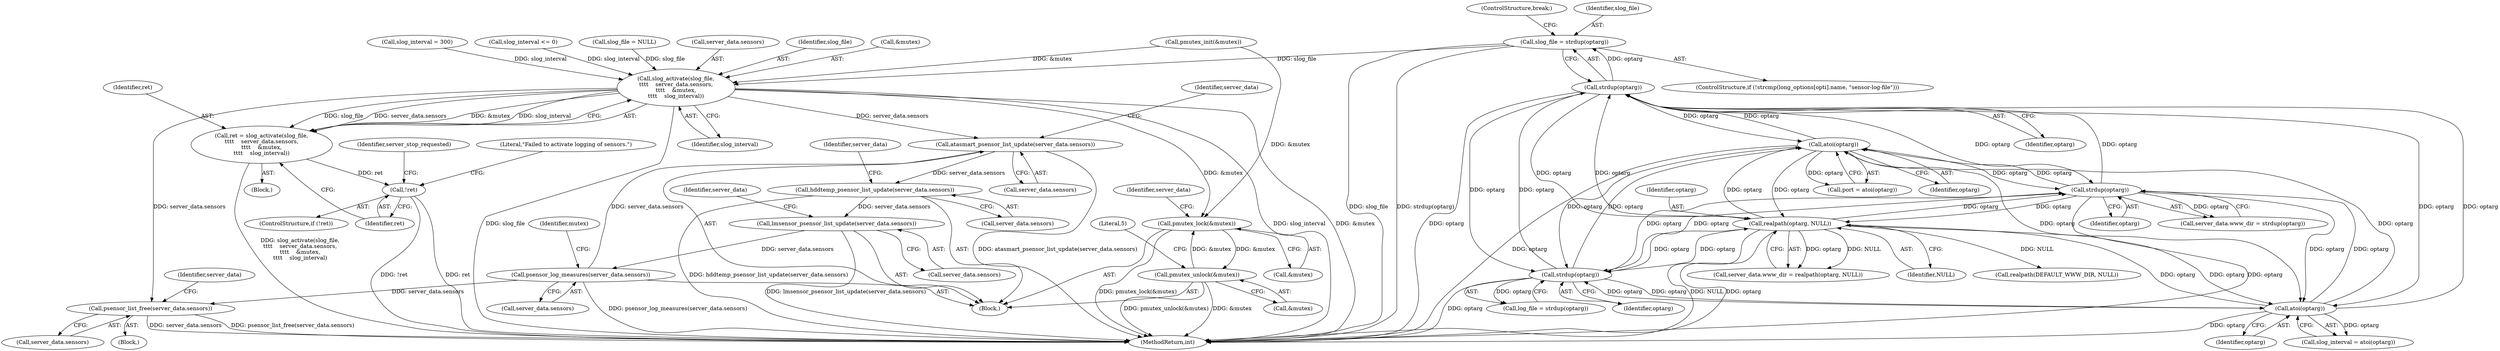 digraph "0_wpitchoune_8b10426dcc0246c1712a99460dd470dcb1cc4d9c_0@API" {
"1000227" [label="(Call,slog_file = strdup(optarg))"];
"1000229" [label="(Call,strdup(optarg))"];
"1000186" [label="(Call,atoi(optarg))"];
"1000178" [label="(Call,strdup(optarg))"];
"1000201" [label="(Call,realpath(optarg, NULL))"];
"1000214" [label="(Call,strdup(optarg))"];
"1000243" [label="(Call,atoi(optarg))"];
"1000356" [label="(Call,slog_activate(slog_file,\n\t\t\t\t    server_data.sensors,\n\t\t\t\t    &mutex,\n\t\t\t\t    slog_interval))"];
"1000354" [label="(Call,ret = slog_activate(slog_file,\n\t\t\t\t    server_data.sensors,\n\t\t\t\t    &mutex,\n\t\t\t\t    slog_interval))"];
"1000365" [label="(Call,!ret)"];
"1000374" [label="(Call,pmutex_lock(&mutex))"];
"1000402" [label="(Call,pmutex_unlock(&mutex))"];
"1000386" [label="(Call,atasmart_psensor_list_update(server_data.sensors))"];
"1000390" [label="(Call,hddtemp_psensor_list_update(server_data.sensors))"];
"1000394" [label="(Call,lmsensor_psensor_list_update(server_data.sensors))"];
"1000398" [label="(Call,psensor_log_measures(server_data.sensors))"];
"1000410" [label="(Call,psensor_list_free(server_data.sensors))"];
"1000197" [label="(Call,server_data.www_dir = realpath(optarg, NULL))"];
"1000348" [label="(Call,slog_interval <= 0)"];
"1000387" [label="(Call,server_data.sensors)"];
"1000355" [label="(Identifier,ret)"];
"1000243" [label="(Call,atoi(optarg))"];
"1000374" [label="(Call,pmutex_lock(&mutex))"];
"1000186" [label="(Call,atoi(optarg))"];
"1000392" [label="(Identifier,server_data)"];
"1000411" [label="(Call,server_data.sensors)"];
"1000212" [label="(Call,log_file = strdup(optarg))"];
"1000398" [label="(Call,psensor_log_measures(server_data.sensors))"];
"1000386" [label="(Call,atasmart_psensor_list_update(server_data.sensors))"];
"1000372" [label="(Identifier,server_stop_requested)"];
"1000215" [label="(Identifier,optarg)"];
"1000416" [label="(Identifier,server_data)"];
"1000373" [label="(Block,)"];
"1000284" [label="(Call,pmutex_init(&mutex))"];
"1000380" [label="(Identifier,server_data)"];
"1000104" [label="(Block,)"];
"1000432" [label="(MethodReturn,int)"];
"1000184" [label="(Call,port = atoi(optarg))"];
"1000142" [label="(Call,slog_file = NULL)"];
"1000369" [label="(Literal,\"Failed to activate logging of sensors.\")"];
"1000406" [label="(Literal,5)"];
"1000214" [label="(Call,strdup(optarg))"];
"1000390" [label="(Call,hddtemp_psensor_list_update(server_data.sensors))"];
"1000203" [label="(Identifier,NULL)"];
"1000354" [label="(Call,ret = slog_activate(slog_file,\n\t\t\t\t    server_data.sensors,\n\t\t\t\t    &mutex,\n\t\t\t\t    slog_interval))"];
"1000346" [label="(Block,)"];
"1000391" [label="(Call,server_data.sensors)"];
"1000230" [label="(Identifier,optarg)"];
"1000299" [label="(Call,realpath(DEFAULT_WWW_DIR, NULL))"];
"1000245" [label="(ControlStructure,break;)"];
"1000375" [label="(Call,&mutex)"];
"1000178" [label="(Call,strdup(optarg))"];
"1000229" [label="(Call,strdup(optarg))"];
"1000410" [label="(Call,psensor_list_free(server_data.sensors))"];
"1000402" [label="(Call,pmutex_unlock(&mutex))"];
"1000396" [label="(Identifier,server_data)"];
"1000404" [label="(Identifier,mutex)"];
"1000187" [label="(Identifier,optarg)"];
"1000228" [label="(Identifier,slog_file)"];
"1000202" [label="(Identifier,optarg)"];
"1000241" [label="(Call,slog_interval = atoi(optarg))"];
"1000244" [label="(Identifier,optarg)"];
"1000400" [label="(Identifier,server_data)"];
"1000399" [label="(Call,server_data.sensors)"];
"1000201" [label="(Call,realpath(optarg, NULL))"];
"1000179" [label="(Identifier,optarg)"];
"1000358" [label="(Call,server_data.sensors)"];
"1000365" [label="(Call,!ret)"];
"1000174" [label="(Call,server_data.www_dir = strdup(optarg))"];
"1000357" [label="(Identifier,slog_file)"];
"1000218" [label="(ControlStructure,if (!strcmp(long_options[opti].name, \"sensor-log-file\")))"];
"1000361" [label="(Call,&mutex)"];
"1000356" [label="(Call,slog_activate(slog_file,\n\t\t\t\t    server_data.sensors,\n\t\t\t\t    &mutex,\n\t\t\t\t    slog_interval))"];
"1000394" [label="(Call,lmsensor_psensor_list_update(server_data.sensors))"];
"1000395" [label="(Call,server_data.sensors)"];
"1000363" [label="(Identifier,slog_interval)"];
"1000403" [label="(Call,&mutex)"];
"1000351" [label="(Call,slog_interval = 300)"];
"1000366" [label="(Identifier,ret)"];
"1000227" [label="(Call,slog_file = strdup(optarg))"];
"1000364" [label="(ControlStructure,if (!ret))"];
"1000227" -> "1000218"  [label="AST: "];
"1000227" -> "1000229"  [label="CFG: "];
"1000228" -> "1000227"  [label="AST: "];
"1000229" -> "1000227"  [label="AST: "];
"1000245" -> "1000227"  [label="CFG: "];
"1000227" -> "1000432"  [label="DDG: slog_file"];
"1000227" -> "1000432"  [label="DDG: strdup(optarg)"];
"1000229" -> "1000227"  [label="DDG: optarg"];
"1000227" -> "1000356"  [label="DDG: slog_file"];
"1000229" -> "1000230"  [label="CFG: "];
"1000230" -> "1000229"  [label="AST: "];
"1000229" -> "1000432"  [label="DDG: optarg"];
"1000229" -> "1000178"  [label="DDG: optarg"];
"1000229" -> "1000186"  [label="DDG: optarg"];
"1000229" -> "1000201"  [label="DDG: optarg"];
"1000229" -> "1000214"  [label="DDG: optarg"];
"1000186" -> "1000229"  [label="DDG: optarg"];
"1000178" -> "1000229"  [label="DDG: optarg"];
"1000201" -> "1000229"  [label="DDG: optarg"];
"1000214" -> "1000229"  [label="DDG: optarg"];
"1000243" -> "1000229"  [label="DDG: optarg"];
"1000229" -> "1000243"  [label="DDG: optarg"];
"1000186" -> "1000184"  [label="AST: "];
"1000186" -> "1000187"  [label="CFG: "];
"1000187" -> "1000186"  [label="AST: "];
"1000184" -> "1000186"  [label="CFG: "];
"1000186" -> "1000432"  [label="DDG: optarg"];
"1000186" -> "1000178"  [label="DDG: optarg"];
"1000186" -> "1000184"  [label="DDG: optarg"];
"1000178" -> "1000186"  [label="DDG: optarg"];
"1000201" -> "1000186"  [label="DDG: optarg"];
"1000214" -> "1000186"  [label="DDG: optarg"];
"1000243" -> "1000186"  [label="DDG: optarg"];
"1000186" -> "1000201"  [label="DDG: optarg"];
"1000186" -> "1000214"  [label="DDG: optarg"];
"1000186" -> "1000243"  [label="DDG: optarg"];
"1000178" -> "1000174"  [label="AST: "];
"1000178" -> "1000179"  [label="CFG: "];
"1000179" -> "1000178"  [label="AST: "];
"1000174" -> "1000178"  [label="CFG: "];
"1000178" -> "1000432"  [label="DDG: optarg"];
"1000178" -> "1000174"  [label="DDG: optarg"];
"1000201" -> "1000178"  [label="DDG: optarg"];
"1000214" -> "1000178"  [label="DDG: optarg"];
"1000243" -> "1000178"  [label="DDG: optarg"];
"1000178" -> "1000201"  [label="DDG: optarg"];
"1000178" -> "1000214"  [label="DDG: optarg"];
"1000178" -> "1000243"  [label="DDG: optarg"];
"1000201" -> "1000197"  [label="AST: "];
"1000201" -> "1000203"  [label="CFG: "];
"1000202" -> "1000201"  [label="AST: "];
"1000203" -> "1000201"  [label="AST: "];
"1000197" -> "1000201"  [label="CFG: "];
"1000201" -> "1000432"  [label="DDG: NULL"];
"1000201" -> "1000432"  [label="DDG: optarg"];
"1000201" -> "1000197"  [label="DDG: optarg"];
"1000201" -> "1000197"  [label="DDG: NULL"];
"1000214" -> "1000201"  [label="DDG: optarg"];
"1000243" -> "1000201"  [label="DDG: optarg"];
"1000201" -> "1000214"  [label="DDG: optarg"];
"1000201" -> "1000243"  [label="DDG: optarg"];
"1000201" -> "1000299"  [label="DDG: NULL"];
"1000214" -> "1000212"  [label="AST: "];
"1000214" -> "1000215"  [label="CFG: "];
"1000215" -> "1000214"  [label="AST: "];
"1000212" -> "1000214"  [label="CFG: "];
"1000214" -> "1000432"  [label="DDG: optarg"];
"1000214" -> "1000212"  [label="DDG: optarg"];
"1000243" -> "1000214"  [label="DDG: optarg"];
"1000214" -> "1000243"  [label="DDG: optarg"];
"1000243" -> "1000241"  [label="AST: "];
"1000243" -> "1000244"  [label="CFG: "];
"1000244" -> "1000243"  [label="AST: "];
"1000241" -> "1000243"  [label="CFG: "];
"1000243" -> "1000432"  [label="DDG: optarg"];
"1000243" -> "1000241"  [label="DDG: optarg"];
"1000356" -> "1000354"  [label="AST: "];
"1000356" -> "1000363"  [label="CFG: "];
"1000357" -> "1000356"  [label="AST: "];
"1000358" -> "1000356"  [label="AST: "];
"1000361" -> "1000356"  [label="AST: "];
"1000363" -> "1000356"  [label="AST: "];
"1000354" -> "1000356"  [label="CFG: "];
"1000356" -> "1000432"  [label="DDG: &mutex"];
"1000356" -> "1000432"  [label="DDG: slog_file"];
"1000356" -> "1000432"  [label="DDG: slog_interval"];
"1000356" -> "1000354"  [label="DDG: slog_file"];
"1000356" -> "1000354"  [label="DDG: server_data.sensors"];
"1000356" -> "1000354"  [label="DDG: &mutex"];
"1000356" -> "1000354"  [label="DDG: slog_interval"];
"1000142" -> "1000356"  [label="DDG: slog_file"];
"1000284" -> "1000356"  [label="DDG: &mutex"];
"1000348" -> "1000356"  [label="DDG: slog_interval"];
"1000351" -> "1000356"  [label="DDG: slog_interval"];
"1000356" -> "1000374"  [label="DDG: &mutex"];
"1000356" -> "1000386"  [label="DDG: server_data.sensors"];
"1000356" -> "1000410"  [label="DDG: server_data.sensors"];
"1000354" -> "1000346"  [label="AST: "];
"1000355" -> "1000354"  [label="AST: "];
"1000366" -> "1000354"  [label="CFG: "];
"1000354" -> "1000432"  [label="DDG: slog_activate(slog_file,\n\t\t\t\t    server_data.sensors,\n\t\t\t\t    &mutex,\n\t\t\t\t    slog_interval)"];
"1000354" -> "1000365"  [label="DDG: ret"];
"1000365" -> "1000364"  [label="AST: "];
"1000365" -> "1000366"  [label="CFG: "];
"1000366" -> "1000365"  [label="AST: "];
"1000369" -> "1000365"  [label="CFG: "];
"1000372" -> "1000365"  [label="CFG: "];
"1000365" -> "1000432"  [label="DDG: !ret"];
"1000365" -> "1000432"  [label="DDG: ret"];
"1000374" -> "1000373"  [label="AST: "];
"1000374" -> "1000375"  [label="CFG: "];
"1000375" -> "1000374"  [label="AST: "];
"1000380" -> "1000374"  [label="CFG: "];
"1000374" -> "1000432"  [label="DDG: pmutex_lock(&mutex)"];
"1000402" -> "1000374"  [label="DDG: &mutex"];
"1000284" -> "1000374"  [label="DDG: &mutex"];
"1000374" -> "1000402"  [label="DDG: &mutex"];
"1000402" -> "1000373"  [label="AST: "];
"1000402" -> "1000403"  [label="CFG: "];
"1000403" -> "1000402"  [label="AST: "];
"1000406" -> "1000402"  [label="CFG: "];
"1000402" -> "1000432"  [label="DDG: pmutex_unlock(&mutex)"];
"1000402" -> "1000432"  [label="DDG: &mutex"];
"1000386" -> "1000373"  [label="AST: "];
"1000386" -> "1000387"  [label="CFG: "];
"1000387" -> "1000386"  [label="AST: "];
"1000392" -> "1000386"  [label="CFG: "];
"1000386" -> "1000432"  [label="DDG: atasmart_psensor_list_update(server_data.sensors)"];
"1000398" -> "1000386"  [label="DDG: server_data.sensors"];
"1000386" -> "1000390"  [label="DDG: server_data.sensors"];
"1000390" -> "1000373"  [label="AST: "];
"1000390" -> "1000391"  [label="CFG: "];
"1000391" -> "1000390"  [label="AST: "];
"1000396" -> "1000390"  [label="CFG: "];
"1000390" -> "1000432"  [label="DDG: hddtemp_psensor_list_update(server_data.sensors)"];
"1000390" -> "1000394"  [label="DDG: server_data.sensors"];
"1000394" -> "1000373"  [label="AST: "];
"1000394" -> "1000395"  [label="CFG: "];
"1000395" -> "1000394"  [label="AST: "];
"1000400" -> "1000394"  [label="CFG: "];
"1000394" -> "1000432"  [label="DDG: lmsensor_psensor_list_update(server_data.sensors)"];
"1000394" -> "1000398"  [label="DDG: server_data.sensors"];
"1000398" -> "1000373"  [label="AST: "];
"1000398" -> "1000399"  [label="CFG: "];
"1000399" -> "1000398"  [label="AST: "];
"1000404" -> "1000398"  [label="CFG: "];
"1000398" -> "1000432"  [label="DDG: psensor_log_measures(server_data.sensors)"];
"1000398" -> "1000410"  [label="DDG: server_data.sensors"];
"1000410" -> "1000104"  [label="AST: "];
"1000410" -> "1000411"  [label="CFG: "];
"1000411" -> "1000410"  [label="AST: "];
"1000416" -> "1000410"  [label="CFG: "];
"1000410" -> "1000432"  [label="DDG: server_data.sensors"];
"1000410" -> "1000432"  [label="DDG: psensor_list_free(server_data.sensors)"];
}
